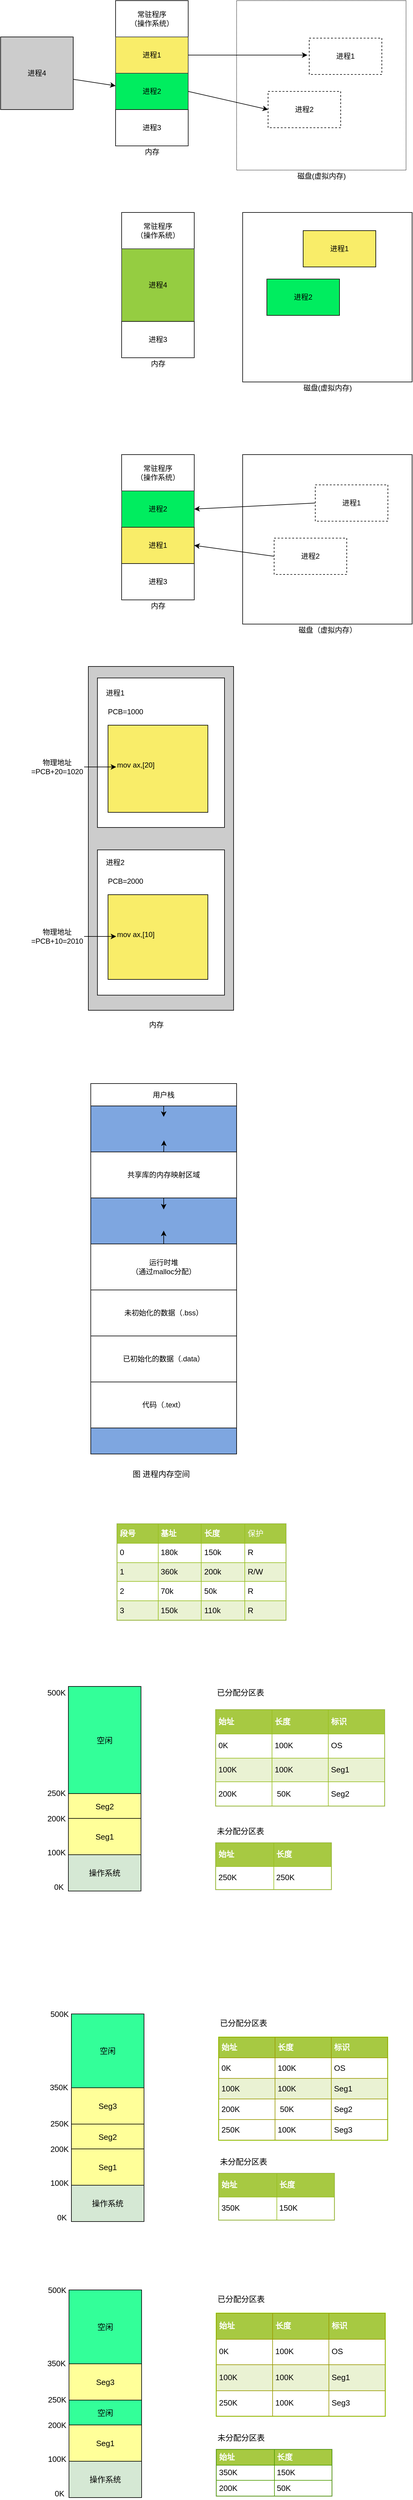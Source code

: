<mxfile version="16.1.2" type="device"><diagram id="rku1fbsxDMkk7HIcNYwA" name="Page-1"><mxGraphModel dx="806" dy="593" grid="0" gridSize="10" guides="1" tooltips="1" connect="1" arrows="1" fold="1" page="1" pageScale="1" pageWidth="850" pageHeight="1100" math="0" shadow="0"><root><mxCell id="0"/><mxCell id="1" parent="0"/><mxCell id="93" value="" style="whiteSpace=wrap;html=1;gradientColor=none;fillColor=#CCCCCC;" parent="1" vertex="1"><mxGeometry x="225" y="1250" width="240" height="568" as="geometry"/></mxCell><mxCell id="4" value="常驻程序&lt;br&gt;（操作系统）" style="whiteSpace=wrap;html=1;" parent="1" vertex="1"><mxGeometry x="270" y="150" width="120" height="60" as="geometry"/></mxCell><mxCell id="5" value="进程1" style="whiteSpace=wrap;html=1;strokeColor=#36393d;fillColor=#F9ED69;" parent="1" vertex="1"><mxGeometry x="270" y="210" width="120" height="60" as="geometry"/></mxCell><mxCell id="7" value="进程2" style="whiteSpace=wrap;html=1;strokeColor=#36393d;fillColor=#00ED5F;" parent="1" vertex="1"><mxGeometry x="270" y="270" width="120" height="60" as="geometry"/></mxCell><mxCell id="8" value="进程3" style="whiteSpace=wrap;html=1;" parent="1" vertex="1"><mxGeometry x="270" y="330" width="120" height="60" as="geometry"/></mxCell><mxCell id="10" value="" style="whiteSpace=wrap;html=1;aspect=fixed;dashed=1;dashPattern=1 1;" parent="1" vertex="1"><mxGeometry x="470" y="150" width="280" height="280" as="geometry"/></mxCell><mxCell id="14" value="内存" style="text;html=1;align=center;verticalAlign=middle;resizable=0;points=[];autosize=1;strokeColor=none;" parent="1" vertex="1"><mxGeometry x="310" y="390" width="40" height="20" as="geometry"/></mxCell><mxCell id="15" value="&amp;nbsp;" style="text;html=1;align=center;verticalAlign=middle;resizable=0;points=[];autosize=1;strokeColor=none;" parent="1" vertex="1"><mxGeometry x="590" y="400" width="20" height="20" as="geometry"/></mxCell><mxCell id="16" value="磁盘(虚拟内存)" style="text;html=1;align=center;verticalAlign=middle;resizable=0;points=[];autosize=1;strokeColor=none;" parent="1" vertex="1"><mxGeometry x="565" y="431" width="90" height="18" as="geometry"/></mxCell><mxCell id="17" value="常驻程序&lt;br&gt;（操作系统）" style="whiteSpace=wrap;html=1;" parent="1" vertex="1"><mxGeometry x="280" y="500" width="120" height="60" as="geometry"/></mxCell><mxCell id="19" value="进程4" style="whiteSpace=wrap;html=1;strokeColor=#36393d;fillColor=#95CD41;" parent="1" vertex="1"><mxGeometry x="280" y="560" width="120" height="120" as="geometry"/></mxCell><mxCell id="20" value="进程3" style="whiteSpace=wrap;html=1;" parent="1" vertex="1"><mxGeometry x="280" y="680" width="120" height="60" as="geometry"/></mxCell><mxCell id="21" value="" style="whiteSpace=wrap;html=1;aspect=fixed;" parent="1" vertex="1"><mxGeometry x="480" y="500" width="280" height="280" as="geometry"/></mxCell><mxCell id="22" value="进程1" style="whiteSpace=wrap;html=1;fillColor=#F9ED69;" parent="1" vertex="1"><mxGeometry x="580" y="530" width="120" height="60" as="geometry"/></mxCell><mxCell id="23" value="进程2" style="whiteSpace=wrap;html=1;fillColor=#00ED5F;" parent="1" vertex="1"><mxGeometry x="520" y="610" width="120" height="60" as="geometry"/></mxCell><mxCell id="25" value="内存" style="text;html=1;align=center;verticalAlign=middle;resizable=0;points=[];autosize=1;strokeColor=none;" parent="1" vertex="1"><mxGeometry x="320" y="740" width="40" height="20" as="geometry"/></mxCell><mxCell id="26" value="&amp;nbsp;" style="text;html=1;align=center;verticalAlign=middle;resizable=0;points=[];autosize=1;strokeColor=none;" parent="1" vertex="1"><mxGeometry x="600" y="750" width="20" height="20" as="geometry"/></mxCell><mxCell id="27" value="磁盘(虚拟内存)" style="text;html=1;align=center;verticalAlign=middle;resizable=0;points=[];autosize=1;strokeColor=none;" parent="1" vertex="1"><mxGeometry x="575" y="781" width="90" height="18" as="geometry"/></mxCell><mxCell id="28" value="进程4" style="whiteSpace=wrap;html=1;fillColor=#CCCCCC;" parent="1" vertex="1"><mxGeometry x="80" y="210" width="120" height="120" as="geometry"/></mxCell><mxCell id="29" value="" style="endArrow=classic;html=1;" parent="1" target="7" edge="1"><mxGeometry width="50" height="50" relative="1" as="geometry"><mxPoint x="200" y="280" as="sourcePoint"/><mxPoint x="240" y="240" as="targetPoint"/><Array as="points"><mxPoint x="200" y="280"/></Array></mxGeometry></mxCell><mxCell id="49" value="常驻程序&lt;br&gt;（操作系统）" style="whiteSpace=wrap;html=1;" parent="1" vertex="1"><mxGeometry x="280" y="900" width="120" height="60" as="geometry"/></mxCell><mxCell id="50" value="进程2" style="whiteSpace=wrap;html=1;strokeColor=#36393d;fillColor=#00ED5F;" parent="1" vertex="1"><mxGeometry x="280" y="960" width="120" height="60" as="geometry"/></mxCell><mxCell id="51" value="进程3" style="whiteSpace=wrap;html=1;" parent="1" vertex="1"><mxGeometry x="280" y="1080" width="120" height="60" as="geometry"/></mxCell><mxCell id="52" value="" style="whiteSpace=wrap;html=1;aspect=fixed;" parent="1" vertex="1"><mxGeometry x="480" y="900" width="280" height="280" as="geometry"/></mxCell><mxCell id="53" value="进程1" style="whiteSpace=wrap;html=1;fillColor=#F9ED69;" parent="1" vertex="1"><mxGeometry x="280" y="1020" width="120" height="60" as="geometry"/></mxCell><mxCell id="55" value="内存" style="text;html=1;align=center;verticalAlign=middle;resizable=0;points=[];autosize=1;strokeColor=none;" parent="1" vertex="1"><mxGeometry x="320" y="1140" width="40" height="20" as="geometry"/></mxCell><mxCell id="56" value="&amp;nbsp;" style="text;html=1;align=center;verticalAlign=middle;resizable=0;points=[];autosize=1;strokeColor=none;" parent="1" vertex="1"><mxGeometry x="600" y="1150" width="20" height="20" as="geometry"/></mxCell><mxCell id="57" value="磁盘（虚拟内存）" style="text;html=1;align=center;verticalAlign=middle;resizable=0;points=[];autosize=1;strokeColor=none;" parent="1" vertex="1"><mxGeometry x="567" y="1181" width="106" height="18" as="geometry"/></mxCell><mxCell id="58" value="" style="endArrow=classic;html=1;exitX=1;exitY=0.5;exitDx=0;exitDy=0;" parent="1" source="5" edge="1"><mxGeometry width="50" height="50" relative="1" as="geometry"><mxPoint x="528" y="308" as="sourcePoint"/><mxPoint x="587" y="240" as="targetPoint"/></mxGeometry></mxCell><mxCell id="59" value="" style="endArrow=classic;html=1;exitX=1;exitY=0.5;exitDx=0;exitDy=0;entryX=0;entryY=0.5;entryDx=0;entryDy=0;" parent="1" source="7" target="61" edge="1"><mxGeometry width="50" height="50" relative="1" as="geometry"><mxPoint x="530" y="358" as="sourcePoint"/><mxPoint x="580" y="308" as="targetPoint"/></mxGeometry></mxCell><mxCell id="60" value="进程1" style="whiteSpace=wrap;html=1;dashed=1;fillColor=none;" parent="1" vertex="1"><mxGeometry x="590" y="212" width="120" height="60" as="geometry"/></mxCell><mxCell id="61" value="进程2" style="whiteSpace=wrap;html=1;dashed=1;fillColor=none;" parent="1" vertex="1"><mxGeometry x="522" y="300" width="120" height="60" as="geometry"/></mxCell><mxCell id="62" value="进程1" style="whiteSpace=wrap;html=1;dashed=1;fillColor=none;" parent="1" vertex="1"><mxGeometry x="600" y="950" width="120" height="60" as="geometry"/></mxCell><mxCell id="63" value="进程2" style="whiteSpace=wrap;html=1;dashed=1;fillColor=none;" parent="1" vertex="1"><mxGeometry x="532" y="1038" width="120" height="60" as="geometry"/></mxCell><mxCell id="64" value="" style="endArrow=classic;html=1;exitX=0;exitY=0.5;exitDx=0;exitDy=0;entryX=1;entryY=0.5;entryDx=0;entryDy=0;" parent="1" source="62" target="50" edge="1"><mxGeometry width="50" height="50" relative="1" as="geometry"><mxPoint x="498" y="973" as="sourcePoint"/><mxPoint x="548" y="923" as="targetPoint"/></mxGeometry></mxCell><mxCell id="65" value="" style="endArrow=classic;html=1;exitX=0;exitY=0.5;exitDx=0;exitDy=0;entryX=1;entryY=0.5;entryDx=0;entryDy=0;" parent="1" source="63" target="53" edge="1"><mxGeometry width="50" height="50" relative="1" as="geometry"><mxPoint x="498" y="973" as="sourcePoint"/><mxPoint x="548" y="923" as="targetPoint"/></mxGeometry></mxCell><mxCell id="76" value="" style="whiteSpace=wrap;html=1;gradientColor=none;fillColor=#FFFFFF;" parent="1" vertex="1"><mxGeometry x="240" y="1269" width="210" height="247" as="geometry"/></mxCell><mxCell id="77" value="进程1" style="text;html=1;align=center;verticalAlign=middle;resizable=0;points=[];autosize=1;strokeColor=none;" parent="1" vertex="1"><mxGeometry x="248" y="1285" width="41" height="18" as="geometry"/></mxCell><mxCell id="78" value="" style="whiteSpace=wrap;html=1;gradientColor=none;fillColor=#F9ED69;" parent="1" vertex="1"><mxGeometry x="257.5" y="1347" width="165" height="144" as="geometry"/></mxCell><mxCell id="82" value="PCB=1000" style="text;html=1;align=center;verticalAlign=middle;resizable=0;points=[];autosize=1;strokeColor=none;" parent="1" vertex="1"><mxGeometry x="252" y="1316" width="68" height="18" as="geometry"/></mxCell><mxCell id="83" value="mov ax,[20]" style="text;html=1;align=center;verticalAlign=middle;resizable=0;points=[];autosize=1;strokeColor=none;" parent="1" vertex="1"><mxGeometry x="267" y="1404" width="72" height="18" as="geometry"/></mxCell><mxCell id="85" style="edgeStyle=none;html=1;exitX=1;exitY=0.5;exitDx=0;exitDy=0;entryX=0.056;entryY=0.667;entryDx=0;entryDy=0;entryPerimeter=0;" parent="1" source="84" target="83" edge="1"><mxGeometry relative="1" as="geometry"/></mxCell><mxCell id="84" value="物理地址=PCB+20=1020" style="text;html=1;strokeColor=none;fillColor=none;align=center;verticalAlign=middle;whiteSpace=wrap;dashed=1;" parent="1" vertex="1"><mxGeometry x="129" y="1406" width="89" height="20" as="geometry"/></mxCell><mxCell id="86" value="" style="whiteSpace=wrap;html=1;gradientColor=none;fillColor=#FFFFFF;" parent="1" vertex="1"><mxGeometry x="240" y="1553" width="210" height="240" as="geometry"/></mxCell><mxCell id="87" value="进程2" style="text;html=1;align=center;verticalAlign=middle;resizable=0;points=[];autosize=1;strokeColor=none;" parent="1" vertex="1"><mxGeometry x="248" y="1565" width="41" height="18" as="geometry"/></mxCell><mxCell id="88" value="" style="whiteSpace=wrap;html=1;gradientColor=none;fillColor=#F9ED69;" parent="1" vertex="1"><mxGeometry x="257.5" y="1627" width="165" height="140" as="geometry"/></mxCell><mxCell id="89" value="PCB=2000" style="text;html=1;align=center;verticalAlign=middle;resizable=0;points=[];autosize=1;strokeColor=none;" parent="1" vertex="1"><mxGeometry x="252" y="1596" width="68" height="18" as="geometry"/></mxCell><mxCell id="90" value="mov ax,[10]" style="text;html=1;align=center;verticalAlign=middle;resizable=0;points=[];autosize=1;strokeColor=none;" parent="1" vertex="1"><mxGeometry x="267" y="1684" width="72" height="18" as="geometry"/></mxCell><mxCell id="91" style="edgeStyle=none;html=1;exitX=1;exitY=0.5;exitDx=0;exitDy=0;entryX=0.056;entryY=0.667;entryDx=0;entryDy=0;entryPerimeter=0;" parent="1" source="92" target="90" edge="1"><mxGeometry relative="1" as="geometry"/></mxCell><mxCell id="92" value="物理地址=PCB+10=2010" style="text;html=1;strokeColor=none;fillColor=none;align=center;verticalAlign=middle;whiteSpace=wrap;dashed=1;" parent="1" vertex="1"><mxGeometry x="129" y="1686" width="89" height="20" as="geometry"/></mxCell><mxCell id="95" value="内存" style="text;html=1;align=center;verticalAlign=middle;resizable=0;points=[];autosize=1;strokeColor=none;" parent="1" vertex="1"><mxGeometry x="320" y="1833" width="34" height="18" as="geometry"/></mxCell><mxCell id="ZGS_ReaXNz3-ISOOBHUT-95" value="用户栈" style="rounded=0;whiteSpace=wrap;html=1;" parent="1" vertex="1"><mxGeometry x="229" y="1939" width="241" height="37" as="geometry"/></mxCell><mxCell id="ZGS_ReaXNz3-ISOOBHUT-96" value="" style="rounded=0;whiteSpace=wrap;html=1;fillColor=#7EA6E0;" parent="1" vertex="1"><mxGeometry x="229" y="1976" width="241" height="76" as="geometry"/></mxCell><mxCell id="ZGS_ReaXNz3-ISOOBHUT-98" value="共享库的内存映射区域" style="rounded=0;whiteSpace=wrap;html=1;" parent="1" vertex="1"><mxGeometry x="229" y="2052" width="241" height="76" as="geometry"/></mxCell><mxCell id="ZGS_ReaXNz3-ISOOBHUT-99" value="" style="rounded=0;whiteSpace=wrap;html=1;fillColor=#7EA6E0;" parent="1" vertex="1"><mxGeometry x="229" y="2128" width="241" height="76" as="geometry"/></mxCell><mxCell id="ZGS_ReaXNz3-ISOOBHUT-100" value="运行时堆&lt;br&gt;（通过malloc分配）" style="rounded=0;whiteSpace=wrap;html=1;" parent="1" vertex="1"><mxGeometry x="229" y="2204" width="241" height="76" as="geometry"/></mxCell><mxCell id="ZGS_ReaXNz3-ISOOBHUT-101" value="未初始化的数据（.bss）" style="rounded=0;whiteSpace=wrap;html=1;" parent="1" vertex="1"><mxGeometry x="229" y="2280" width="241" height="76" as="geometry"/></mxCell><mxCell id="ZGS_ReaXNz3-ISOOBHUT-102" value="已初始化的数据（.data）" style="rounded=0;whiteSpace=wrap;html=1;" parent="1" vertex="1"><mxGeometry x="229" y="2356" width="241" height="76" as="geometry"/></mxCell><mxCell id="ZGS_ReaXNz3-ISOOBHUT-103" value="代码（.text）" style="rounded=0;whiteSpace=wrap;html=1;" parent="1" vertex="1"><mxGeometry x="229" y="2432" width="241" height="76" as="geometry"/></mxCell><mxCell id="ZGS_ReaXNz3-ISOOBHUT-104" value="" style="endArrow=classic;html=1;rounded=0;exitX=0.5;exitY=0;exitDx=0;exitDy=0;entryX=0.5;entryY=0.237;entryDx=0;entryDy=0;entryPerimeter=0;" parent="1" source="ZGS_ReaXNz3-ISOOBHUT-96" target="ZGS_ReaXNz3-ISOOBHUT-96" edge="1"><mxGeometry width="50" height="50" relative="1" as="geometry"><mxPoint x="387" y="2232" as="sourcePoint"/><mxPoint x="437" y="2182" as="targetPoint"/></mxGeometry></mxCell><mxCell id="ZGS_ReaXNz3-ISOOBHUT-105" value="" style="endArrow=classic;html=1;rounded=0;exitX=0.5;exitY=1;exitDx=0;exitDy=0;" parent="1" source="ZGS_ReaXNz3-ISOOBHUT-96" edge="1"><mxGeometry width="50" height="50" relative="1" as="geometry"><mxPoint x="359.5" y="1986" as="sourcePoint"/><mxPoint x="350" y="2033" as="targetPoint"/></mxGeometry></mxCell><mxCell id="ZGS_ReaXNz3-ISOOBHUT-106" value="" style="rounded=0;whiteSpace=wrap;html=1;fillColor=#7EA6E0;" parent="1" vertex="1"><mxGeometry x="229" y="2508" width="241" height="43" as="geometry"/></mxCell><mxCell id="ZGS_ReaXNz3-ISOOBHUT-108" value="" style="endArrow=classic;html=1;rounded=0;exitX=0.5;exitY=0;exitDx=0;exitDy=0;entryX=0.5;entryY=0.25;entryDx=0;entryDy=0;entryPerimeter=0;" parent="1" source="ZGS_ReaXNz3-ISOOBHUT-99" target="ZGS_ReaXNz3-ISOOBHUT-99" edge="1"><mxGeometry width="50" height="50" relative="1" as="geometry"><mxPoint x="387" y="2232" as="sourcePoint"/><mxPoint x="437" y="2182" as="targetPoint"/></mxGeometry></mxCell><mxCell id="ZGS_ReaXNz3-ISOOBHUT-109" value="" style="endArrow=classic;html=1;rounded=0;exitX=0.5;exitY=0;exitDx=0;exitDy=0;entryX=0.5;entryY=0.711;entryDx=0;entryDy=0;entryPerimeter=0;" parent="1" source="ZGS_ReaXNz3-ISOOBHUT-100" target="ZGS_ReaXNz3-ISOOBHUT-99" edge="1"><mxGeometry width="50" height="50" relative="1" as="geometry"><mxPoint x="387" y="2232" as="sourcePoint"/><mxPoint x="437" y="2182" as="targetPoint"/></mxGeometry></mxCell><mxCell id="ZGS_ReaXNz3-ISOOBHUT-110" value="&lt;font style=&quot;font-size: 13px&quot;&gt;图 进程内存空间&lt;/font&gt;" style="text;html=1;align=center;verticalAlign=middle;resizable=0;points=[];autosize=1;strokeColor=none;fillColor=none;" parent="1" vertex="1"><mxGeometry x="292" y="2575" width="105" height="18" as="geometry"/></mxCell><mxCell id="ZGS_ReaXNz3-ISOOBHUT-139" value="&lt;table border=&quot;1&quot; width=&quot;100%&quot; cellpadding=&quot;4&quot; style=&quot;width: 100% ; height: 100% ; border-collapse: collapse&quot;&gt;&lt;tbody&gt;&lt;tr style=&quot;background-color: #a7c942 ; color: #ffffff ; border: 1px solid #98bf21&quot;&gt;&lt;th align=&quot;left&quot;&gt;段号&lt;/th&gt;&lt;th align=&quot;left&quot;&gt;基址&lt;/th&gt;&lt;th align=&quot;left&quot;&gt;长度&lt;/th&gt;&lt;td&gt;保护&lt;/td&gt;&lt;/tr&gt;&lt;tr style=&quot;border: 1px solid #98bf21&quot;&gt;&lt;td&gt;0&lt;/td&gt;&lt;td&gt;180k&lt;/td&gt;&lt;td&gt;150k&lt;/td&gt;&lt;td&gt;R&lt;/td&gt;&lt;/tr&gt;&lt;tr style=&quot;background-color: #eaf2d3 ; border: 1px solid #98bf21&quot;&gt;&lt;td&gt;1&lt;/td&gt;&lt;td&gt;360k&lt;/td&gt;&lt;td&gt;200k&lt;/td&gt;&lt;td&gt;R/W&lt;/td&gt;&lt;/tr&gt;&lt;tr style=&quot;border: 1px solid #98bf21&quot;&gt;&lt;td&gt;2&lt;/td&gt;&lt;td&gt;70k&lt;/td&gt;&lt;td&gt;50k&lt;/td&gt;&lt;td&gt;R&lt;/td&gt;&lt;/tr&gt;&lt;tr style=&quot;background-color: #eaf2d3 ; border: 1px solid #98bf21&quot;&gt;&lt;td&gt;3&lt;/td&gt;&lt;td&gt;150k&lt;/td&gt;&lt;td&gt;110k&lt;/td&gt;&lt;td&gt;R&lt;/td&gt;&lt;/tr&gt;&lt;/tbody&gt;&lt;/table&gt;" style="text;html=1;strokeColor=#c0c0c0;fillColor=#ffffff;overflow=fill;rounded=0;fontSize=13;" parent="1" vertex="1"><mxGeometry x="272" y="2666" width="280" height="160" as="geometry"/></mxCell><mxCell id="ZGS_ReaXNz3-ISOOBHUT-141" value="空闲" style="rounded=0;whiteSpace=wrap;html=1;fontSize=13;fillColor=#33FF99;" parent="1" vertex="1"><mxGeometry x="192" y="2935" width="120" height="177" as="geometry"/></mxCell><mxCell id="ZGS_ReaXNz3-ISOOBHUT-142" value="Seg2" style="rounded=0;whiteSpace=wrap;html=1;fontSize=13;fillColor=#FFFF99;" parent="1" vertex="1"><mxGeometry x="192" y="3112" width="120" height="41" as="geometry"/></mxCell><mxCell id="ZGS_ReaXNz3-ISOOBHUT-143" value="Seg1" style="rounded=0;whiteSpace=wrap;html=1;fontSize=13;fillColor=#FFFF99;" parent="1" vertex="1"><mxGeometry x="192" y="3153" width="120" height="60" as="geometry"/></mxCell><mxCell id="ZGS_ReaXNz3-ISOOBHUT-144" value="操作系统" style="rounded=0;whiteSpace=wrap;html=1;fontSize=13;fillColor=#D5E8D4;" parent="1" vertex="1"><mxGeometry x="192" y="3213" width="120" height="60" as="geometry"/></mxCell><mxCell id="ZGS_ReaXNz3-ISOOBHUT-145" value="0K" style="text;html=1;align=center;verticalAlign=middle;resizable=0;points=[];autosize=1;strokeColor=none;fillColor=none;fontSize=13;" parent="1" vertex="1"><mxGeometry x="163" y="3256" width="26" height="20" as="geometry"/></mxCell><mxCell id="ZGS_ReaXNz3-ISOOBHUT-146" value="100K" style="text;html=1;align=center;verticalAlign=middle;resizable=0;points=[];autosize=1;strokeColor=none;fillColor=none;fontSize=13;" parent="1" vertex="1"><mxGeometry x="152" y="3199" width="40" height="20" as="geometry"/></mxCell><mxCell id="ZGS_ReaXNz3-ISOOBHUT-147" value="200K" style="text;html=1;align=center;verticalAlign=middle;resizable=0;points=[];autosize=1;strokeColor=none;fillColor=none;fontSize=13;" parent="1" vertex="1"><mxGeometry x="152" y="3143" width="40" height="20" as="geometry"/></mxCell><mxCell id="ZGS_ReaXNz3-ISOOBHUT-148" value="250K" style="text;html=1;align=center;verticalAlign=middle;resizable=0;points=[];autosize=1;strokeColor=none;fillColor=none;fontSize=13;" parent="1" vertex="1"><mxGeometry x="152" y="3101" width="40" height="20" as="geometry"/></mxCell><mxCell id="ZGS_ReaXNz3-ISOOBHUT-149" value="500K" style="text;html=1;align=center;verticalAlign=middle;resizable=0;points=[];autosize=1;strokeColor=none;fillColor=none;fontSize=13;" parent="1" vertex="1"><mxGeometry x="152" y="2935" width="40" height="20" as="geometry"/></mxCell><mxCell id="ZGS_ReaXNz3-ISOOBHUT-172" value="&lt;table border=&quot;1&quot; width=&quot;100%&quot; cellpadding=&quot;4&quot; style=&quot;width: 100% ; height: 100% ; border-collapse: collapse&quot;&gt;&lt;tbody&gt;&lt;tr style=&quot;background-color: #a7c942 ; color: #ffffff ; border: 1px solid #98bf21&quot;&gt;&lt;th align=&quot;left&quot;&gt;始址&lt;/th&gt;&lt;th align=&quot;left&quot;&gt;长度&lt;/th&gt;&lt;th align=&quot;left&quot;&gt;标识&lt;/th&gt;&lt;/tr&gt;&lt;tr style=&quot;border: 1px solid #98bf21&quot;&gt;&lt;td&gt;0K&lt;/td&gt;&lt;td&gt;100K&lt;/td&gt;&lt;td&gt;OS&lt;/td&gt;&lt;/tr&gt;&lt;tr style=&quot;background-color: #eaf2d3 ; border: 1px solid #98bf21&quot;&gt;&lt;td&gt;100K&lt;/td&gt;&lt;td&gt;100K&lt;/td&gt;&lt;td&gt;Seg1&lt;/td&gt;&lt;/tr&gt;&lt;tr style=&quot;border: 1px solid #98bf21&quot;&gt;&lt;td&gt;200K&lt;/td&gt;&lt;td&gt;&amp;nbsp;50K&lt;/td&gt;&lt;td&gt;Seg2&lt;/td&gt;&lt;/tr&gt;&lt;/tbody&gt;&lt;/table&gt;" style="text;html=1;strokeColor=#c0c0c0;fillColor=#ffffff;overflow=fill;rounded=0;fontSize=13;" parent="1" vertex="1"><mxGeometry x="435" y="2973" width="280" height="160" as="geometry"/></mxCell><mxCell id="ZGS_ReaXNz3-ISOOBHUT-173" value="已分配分区表" style="text;html=1;align=center;verticalAlign=middle;resizable=0;points=[];autosize=1;strokeColor=none;fillColor=none;fontSize=13;" parent="1" vertex="1"><mxGeometry x="432" y="2935" width="88" height="20" as="geometry"/></mxCell><mxCell id="ZGS_ReaXNz3-ISOOBHUT-174" value="&lt;table border=&quot;1&quot; width=&quot;100%&quot; cellpadding=&quot;4&quot; style=&quot;width: 100% ; height: 100% ; border-collapse: collapse&quot;&gt;&lt;tbody&gt;&lt;tr style=&quot;background-color: #a7c942 ; color: #ffffff ; border: 1px solid #98bf21&quot;&gt;&lt;th align=&quot;left&quot;&gt;始址&lt;/th&gt;&lt;th align=&quot;left&quot;&gt;长度&lt;/th&gt;&lt;/tr&gt;&lt;tr style=&quot;border: 1px solid #98bf21&quot;&gt;&lt;td&gt;250K&lt;/td&gt;&lt;td&gt;250K&lt;/td&gt;&lt;/tr&gt;&lt;/tbody&gt;&lt;/table&gt;" style="text;html=1;strokeColor=#c0c0c0;fillColor=#ffffff;overflow=fill;rounded=0;fontSize=13;" parent="1" vertex="1"><mxGeometry x="435" y="3193" width="192" height="78" as="geometry"/></mxCell><mxCell id="ZGS_ReaXNz3-ISOOBHUT-175" value="未分配分区表" style="text;html=1;align=center;verticalAlign=middle;resizable=0;points=[];autosize=1;strokeColor=none;fillColor=none;fontSize=13;" parent="1" vertex="1"><mxGeometry x="432" y="3164" width="88" height="20" as="geometry"/></mxCell><mxCell id="ZGS_ReaXNz3-ISOOBHUT-176" value="空闲" style="rounded=0;whiteSpace=wrap;html=1;fontSize=13;fillColor=#33FF99;" parent="1" vertex="1"><mxGeometry x="197" y="3476" width="120" height="122" as="geometry"/></mxCell><mxCell id="ZGS_ReaXNz3-ISOOBHUT-177" value="Seg2" style="rounded=0;whiteSpace=wrap;html=1;fontSize=13;fillColor=#FFFF99;" parent="1" vertex="1"><mxGeometry x="197" y="3658" width="120" height="41" as="geometry"/></mxCell><mxCell id="ZGS_ReaXNz3-ISOOBHUT-178" value="Seg1" style="rounded=0;whiteSpace=wrap;html=1;fontSize=13;fillColor=#FFFF99;" parent="1" vertex="1"><mxGeometry x="197" y="3699" width="120" height="60" as="geometry"/></mxCell><mxCell id="ZGS_ReaXNz3-ISOOBHUT-179" value="操作系统" style="rounded=0;whiteSpace=wrap;html=1;fontSize=13;fillColor=#D5E8D4;" parent="1" vertex="1"><mxGeometry x="197" y="3759" width="120" height="60" as="geometry"/></mxCell><mxCell id="ZGS_ReaXNz3-ISOOBHUT-180" value="0K" style="text;html=1;align=center;verticalAlign=middle;resizable=0;points=[];autosize=1;strokeColor=none;fillColor=none;fontSize=13;" parent="1" vertex="1"><mxGeometry x="168" y="3802" width="26" height="20" as="geometry"/></mxCell><mxCell id="ZGS_ReaXNz3-ISOOBHUT-181" value="100K" style="text;html=1;align=center;verticalAlign=middle;resizable=0;points=[];autosize=1;strokeColor=none;fillColor=none;fontSize=13;" parent="1" vertex="1"><mxGeometry x="157" y="3745" width="40" height="20" as="geometry"/></mxCell><mxCell id="ZGS_ReaXNz3-ISOOBHUT-182" value="200K" style="text;html=1;align=center;verticalAlign=middle;resizable=0;points=[];autosize=1;strokeColor=none;fillColor=none;fontSize=13;" parent="1" vertex="1"><mxGeometry x="157" y="3689" width="40" height="20" as="geometry"/></mxCell><mxCell id="ZGS_ReaXNz3-ISOOBHUT-183" value="250K" style="text;html=1;align=center;verticalAlign=middle;resizable=0;points=[];autosize=1;strokeColor=none;fillColor=none;fontSize=13;" parent="1" vertex="1"><mxGeometry x="157" y="3647" width="40" height="20" as="geometry"/></mxCell><mxCell id="ZGS_ReaXNz3-ISOOBHUT-184" value="500K" style="text;html=1;align=center;verticalAlign=middle;resizable=0;points=[];autosize=1;strokeColor=none;fillColor=none;fontSize=13;" parent="1" vertex="1"><mxGeometry x="157" y="3466" width="40" height="20" as="geometry"/></mxCell><mxCell id="ZGS_ReaXNz3-ISOOBHUT-185" value="&lt;table border=&quot;1&quot; width=&quot;100%&quot; cellpadding=&quot;4&quot; style=&quot;width: 100% ; height: 100% ; border-collapse: collapse ; border: 1px solid rgb(153 , 153 , 0)&quot;&gt;&lt;tbody&gt;&lt;tr style=&quot;background-color: rgb(167 , 201 , 66) ; color: rgb(255 , 255 , 255)&quot;&gt;&lt;th align=&quot;left&quot;&gt;始址&lt;/th&gt;&lt;th align=&quot;left&quot;&gt;长度&lt;/th&gt;&lt;th align=&quot;left&quot;&gt;标识&lt;/th&gt;&lt;/tr&gt;&lt;tr&gt;&lt;td&gt;0K&lt;/td&gt;&lt;td&gt;100K&lt;/td&gt;&lt;td&gt;OS&lt;/td&gt;&lt;/tr&gt;&lt;tr style=&quot;background-color: rgb(234 , 242 , 211)&quot;&gt;&lt;td&gt;100K&lt;/td&gt;&lt;td&gt;100K&lt;/td&gt;&lt;td style=&quot;border-collapse: collapse&quot;&gt;Seg1&lt;/td&gt;&lt;/tr&gt;&lt;tr&gt;&lt;td&gt;200K&lt;/td&gt;&lt;td&gt;&amp;nbsp;50K&lt;/td&gt;&lt;td&gt;Seg2&lt;/td&gt;&lt;/tr&gt;&lt;tr&gt;&lt;td&gt;250K&lt;/td&gt;&lt;td&gt;100K&lt;/td&gt;&lt;td style=&quot;border-collapse: collapse&quot;&gt;Seg3&lt;/td&gt;&lt;/tr&gt;&lt;/tbody&gt;&lt;/table&gt;" style="text;html=1;strokeColor=#99FF33;fillColor=#ffffff;overflow=fill;rounded=0;fontSize=13;" parent="1" vertex="1"><mxGeometry x="440" y="3514" width="280" height="171" as="geometry"/></mxCell><mxCell id="ZGS_ReaXNz3-ISOOBHUT-186" value="已分配分区表" style="text;html=1;align=center;verticalAlign=middle;resizable=0;points=[];autosize=1;strokeColor=none;fillColor=none;fontSize=13;" parent="1" vertex="1"><mxGeometry x="437" y="3481" width="88" height="20" as="geometry"/></mxCell><mxCell id="ZGS_ReaXNz3-ISOOBHUT-187" value="&lt;table border=&quot;1&quot; width=&quot;100%&quot; cellpadding=&quot;4&quot; style=&quot;width: 100% ; height: 100% ; border-collapse: collapse&quot;&gt;&lt;tbody&gt;&lt;tr style=&quot;background-color: #a7c942 ; color: #ffffff ; border: 1px solid #98bf21&quot;&gt;&lt;th align=&quot;left&quot;&gt;始址&lt;/th&gt;&lt;th align=&quot;left&quot;&gt;长度&lt;/th&gt;&lt;/tr&gt;&lt;tr style=&quot;border: 1px solid #98bf21&quot;&gt;&lt;td&gt;350K&lt;/td&gt;&lt;td&gt;150K&lt;/td&gt;&lt;/tr&gt;&lt;/tbody&gt;&lt;/table&gt;" style="text;html=1;strokeColor=#c0c0c0;fillColor=#ffffff;overflow=fill;rounded=0;fontSize=13;" parent="1" vertex="1"><mxGeometry x="440" y="3739" width="192" height="78" as="geometry"/></mxCell><mxCell id="ZGS_ReaXNz3-ISOOBHUT-188" value="未分配分区表" style="text;html=1;align=center;verticalAlign=middle;resizable=0;points=[];autosize=1;strokeColor=none;fillColor=none;fontSize=13;" parent="1" vertex="1"><mxGeometry x="437" y="3710" width="88" height="20" as="geometry"/></mxCell><mxCell id="ZGS_ReaXNz3-ISOOBHUT-189" value="Seg3" style="rounded=0;whiteSpace=wrap;html=1;fontSize=13;fillColor=#FFFF99;" parent="1" vertex="1"><mxGeometry x="197" y="3598" width="120" height="60" as="geometry"/></mxCell><mxCell id="ZGS_ReaXNz3-ISOOBHUT-190" value="350K" style="text;html=1;align=center;verticalAlign=middle;resizable=0;points=[];autosize=1;strokeColor=none;fillColor=none;fontSize=13;" parent="1" vertex="1"><mxGeometry x="156" y="3587" width="40" height="20" as="geometry"/></mxCell><mxCell id="ZGS_ReaXNz3-ISOOBHUT-191" value="空闲" style="rounded=0;whiteSpace=wrap;html=1;fontSize=13;fillColor=#33FF99;" parent="1" vertex="1"><mxGeometry x="193" y="3932" width="120" height="122" as="geometry"/></mxCell><mxCell id="ZGS_ReaXNz3-ISOOBHUT-192" value="空闲" style="rounded=0;whiteSpace=wrap;html=1;fontSize=13;fillColor=#33FF99;" parent="1" vertex="1"><mxGeometry x="193" y="4114" width="120" height="41" as="geometry"/></mxCell><mxCell id="ZGS_ReaXNz3-ISOOBHUT-193" value="Seg1" style="rounded=0;whiteSpace=wrap;html=1;fontSize=13;fillColor=#FFFF99;" parent="1" vertex="1"><mxGeometry x="193" y="4155" width="120" height="60" as="geometry"/></mxCell><mxCell id="ZGS_ReaXNz3-ISOOBHUT-194" value="操作系统" style="rounded=0;whiteSpace=wrap;html=1;fontSize=13;fillColor=#D5E8D4;" parent="1" vertex="1"><mxGeometry x="193" y="4215" width="120" height="60" as="geometry"/></mxCell><mxCell id="ZGS_ReaXNz3-ISOOBHUT-195" value="0K" style="text;html=1;align=center;verticalAlign=middle;resizable=0;points=[];autosize=1;strokeColor=none;fillColor=none;fontSize=13;" parent="1" vertex="1"><mxGeometry x="164" y="4258" width="26" height="20" as="geometry"/></mxCell><mxCell id="ZGS_ReaXNz3-ISOOBHUT-196" value="100K" style="text;html=1;align=center;verticalAlign=middle;resizable=0;points=[];autosize=1;strokeColor=none;fillColor=none;fontSize=13;" parent="1" vertex="1"><mxGeometry x="153" y="4201" width="40" height="20" as="geometry"/></mxCell><mxCell id="ZGS_ReaXNz3-ISOOBHUT-197" value="200K" style="text;html=1;align=center;verticalAlign=middle;resizable=0;points=[];autosize=1;strokeColor=none;fillColor=none;fontSize=13;" parent="1" vertex="1"><mxGeometry x="153" y="4145" width="40" height="20" as="geometry"/></mxCell><mxCell id="ZGS_ReaXNz3-ISOOBHUT-198" value="250K" style="text;html=1;align=center;verticalAlign=middle;resizable=0;points=[];autosize=1;strokeColor=none;fillColor=none;fontSize=13;" parent="1" vertex="1"><mxGeometry x="153" y="4103" width="40" height="20" as="geometry"/></mxCell><mxCell id="ZGS_ReaXNz3-ISOOBHUT-199" value="500K" style="text;html=1;align=center;verticalAlign=middle;resizable=0;points=[];autosize=1;strokeColor=none;fillColor=none;fontSize=13;" parent="1" vertex="1"><mxGeometry x="153" y="3922" width="40" height="20" as="geometry"/></mxCell><mxCell id="ZGS_ReaXNz3-ISOOBHUT-200" value="&lt;table border=&quot;1&quot; width=&quot;100%&quot; cellpadding=&quot;4&quot; style=&quot;width: 100% ; height: 100% ; border-collapse: collapse ; border: 1px solid rgb(153 , 153 , 0)&quot;&gt;&lt;tbody&gt;&lt;tr style=&quot;background-color: rgb(167 , 201 , 66) ; color: rgb(255 , 255 , 255)&quot;&gt;&lt;th align=&quot;left&quot;&gt;始址&lt;/th&gt;&lt;th align=&quot;left&quot;&gt;长度&lt;/th&gt;&lt;th align=&quot;left&quot;&gt;标识&lt;/th&gt;&lt;/tr&gt;&lt;tr&gt;&lt;td&gt;0K&lt;/td&gt;&lt;td&gt;100K&lt;/td&gt;&lt;td&gt;OS&lt;/td&gt;&lt;/tr&gt;&lt;tr style=&quot;background-color: rgb(234 , 242 , 211)&quot;&gt;&lt;td&gt;100K&lt;/td&gt;&lt;td&gt;100K&lt;/td&gt;&lt;td style=&quot;border-collapse: collapse&quot;&gt;Seg1&lt;/td&gt;&lt;/tr&gt;&lt;tr&gt;&lt;td&gt;250K&lt;/td&gt;&lt;td&gt;100K&lt;/td&gt;&lt;td style=&quot;border-collapse: collapse&quot;&gt;Seg3&lt;/td&gt;&lt;/tr&gt;&lt;/tbody&gt;&lt;/table&gt;" style="text;html=1;strokeColor=#99FF33;fillColor=#ffffff;overflow=fill;rounded=0;fontSize=13;" parent="1" vertex="1"><mxGeometry x="436" y="3970" width="280" height="171" as="geometry"/></mxCell><mxCell id="ZGS_ReaXNz3-ISOOBHUT-201" value="已分配分区表" style="text;html=1;align=center;verticalAlign=middle;resizable=0;points=[];autosize=1;strokeColor=none;fillColor=none;fontSize=13;" parent="1" vertex="1"><mxGeometry x="433" y="3937" width="88" height="20" as="geometry"/></mxCell><mxCell id="ZGS_ReaXNz3-ISOOBHUT-202" value="&lt;table border=&quot;1&quot; width=&quot;100%&quot; cellpadding=&quot;4&quot; style=&quot;width: 100% ; height: 100% ; border-collapse: collapse ; border: 1px solid rgb(77 , 153 , 0)&quot;&gt;&lt;tbody&gt;&lt;tr style=&quot;background-color: rgb(167 , 201 , 66) ; color: rgb(255 , 255 , 255)&quot;&gt;&lt;th align=&quot;left&quot;&gt;始址&lt;/th&gt;&lt;th align=&quot;left&quot;&gt;长度&lt;/th&gt;&lt;/tr&gt;&lt;tr&gt;&lt;td&gt;350K&lt;/td&gt;&lt;td&gt;150K&lt;/td&gt;&lt;/tr&gt;&lt;tr&gt;&lt;td&gt;200K&lt;/td&gt;&lt;td&gt;50K&lt;/td&gt;&lt;/tr&gt;&lt;/tbody&gt;&lt;/table&gt;" style="text;html=1;strokeColor=#c0c0c0;fillColor=#ffffff;overflow=fill;rounded=0;fontSize=13;" parent="1" vertex="1"><mxGeometry x="436" y="4195" width="192" height="78" as="geometry"/></mxCell><mxCell id="ZGS_ReaXNz3-ISOOBHUT-203" value="未分配分区表" style="text;html=1;align=center;verticalAlign=middle;resizable=0;points=[];autosize=1;strokeColor=none;fillColor=none;fontSize=13;" parent="1" vertex="1"><mxGeometry x="433" y="4166" width="88" height="20" as="geometry"/></mxCell><mxCell id="ZGS_ReaXNz3-ISOOBHUT-204" value="Seg3" style="rounded=0;whiteSpace=wrap;html=1;fontSize=13;fillColor=#FFFF99;" parent="1" vertex="1"><mxGeometry x="193" y="4054" width="120" height="60" as="geometry"/></mxCell><mxCell id="ZGS_ReaXNz3-ISOOBHUT-205" value="350K" style="text;html=1;align=center;verticalAlign=middle;resizable=0;points=[];autosize=1;strokeColor=none;fillColor=none;fontSize=13;" parent="1" vertex="1"><mxGeometry x="152" y="4043" width="40" height="20" as="geometry"/></mxCell></root></mxGraphModel></diagram></mxfile>